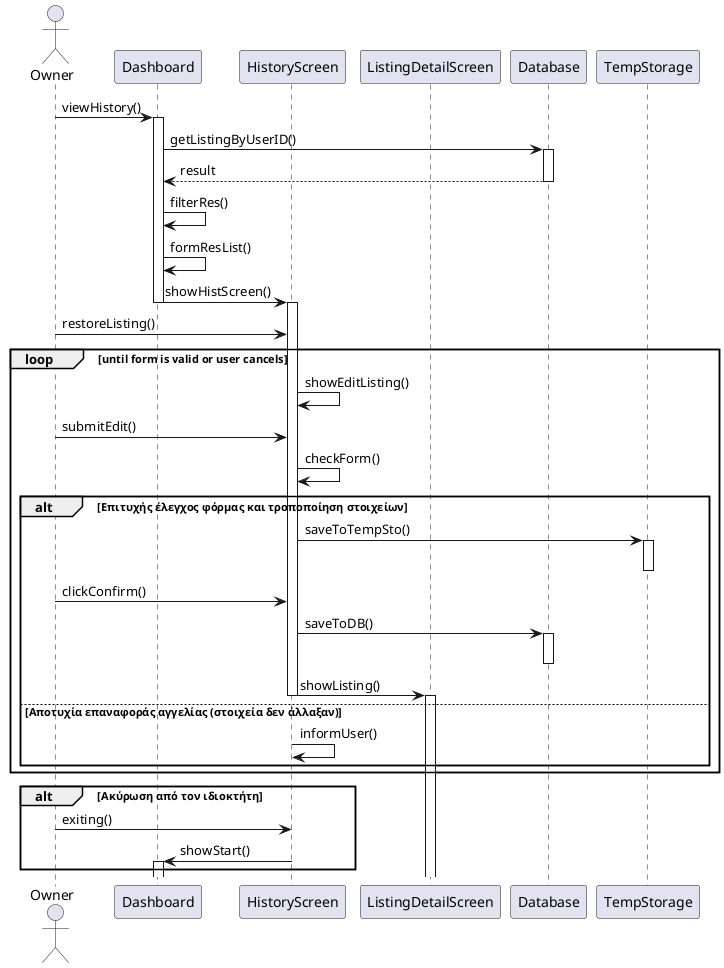 @startuml
actor "Owner" as Owner
participant "Dashboard" as Dashboard
participant "HistoryScreen" as HistoryScreen
participant "ListingDetailScreen" as ListingDetailScreen
participant "Database" as DB
participant "TempStorage" as TempStorage

' Main Flow
Owner -> Dashboard : viewHistory()
activate Dashboard

Dashboard -> DB : getListingByUserID()
activate DB
DB --> Dashboard : result
deactivate DB

Dashboard -> Dashboard : filterRes()
Dashboard -> Dashboard : formResList()
Dashboard -> HistoryScreen : showHistScreen()
deactivate Dashboard
activate HistoryScreen

Owner -> HistoryScreen : restoreListing()

loop until form is valid or user cancels
    HistoryScreen -> HistoryScreen : showEditListing()
    Owner -> HistoryScreen : submitEdit()
    HistoryScreen -> HistoryScreen : checkForm()

    alt Επιτυχής έλεγχος φόρμας και τροποποίηση στοιχείων
        HistoryScreen -> TempStorage : saveToTempSto()
        activate TempStorage
        deactivate TempStorage

        Owner -> HistoryScreen : clickConfirm()

        HistoryScreen -> DB : saveToDB()
        activate DB
        deactivate DB

        HistoryScreen -> ListingDetailScreen : showListing()
        deactivate HistoryScreen
        activate ListingDetailScreen

    else Αποτυχία επαναφοράς αγγελίας (στοιχεία δεν άλλαξαν)
        HistoryScreen -> HistoryScreen : informUser()
        ' Loop continues - user can try again
    end
end

alt Ακύρωση από τον ιδιοκτήτη
        Owner -> HistoryScreen : exiting()
        HistoryScreen -> Dashboard : showStart()
        deactivate HistoryScreen
        activate Dashboard
        deactivate Dashboard
        ' Exit loop
    end

@enduml
